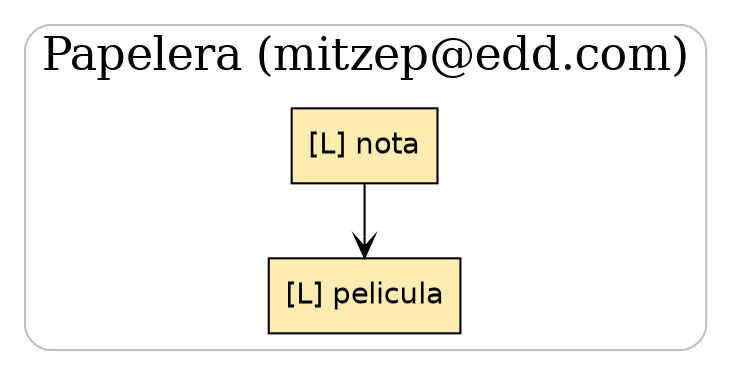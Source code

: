 digraph Papelera {
  graph [splines=ortho, bgcolor="white"];
  rankdir=TB;
  node [shape=box, style="filled", fillcolor="#FFECB3", fontname="Helvetica"];
  edge [arrowhead=vee];
  subgraph cluster_pila { label="Papelera (mitzep@edd.com)"; labelloc=top; fontsize=22; style="rounded"; color="#C0C0C0";
    p0 [label="[L] nota"];
    p1 [label="[L] pelicula"];
    p0 -> p1;
  }
}
